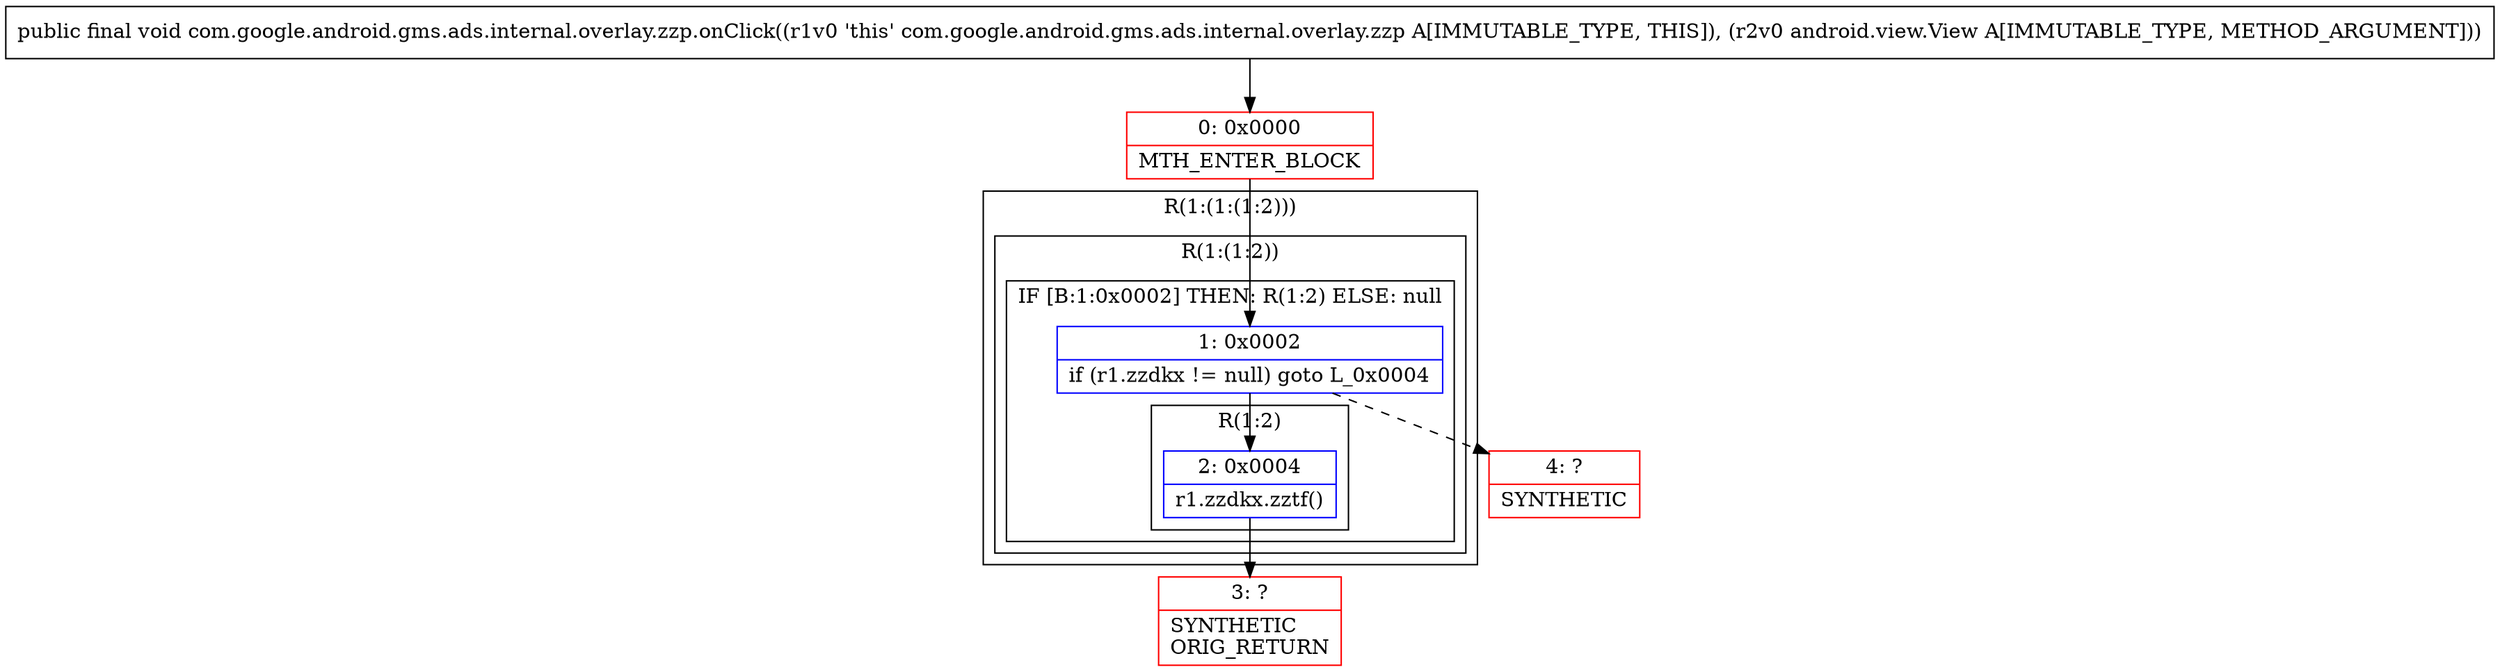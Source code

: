 digraph "CFG forcom.google.android.gms.ads.internal.overlay.zzp.onClick(Landroid\/view\/View;)V" {
subgraph cluster_Region_1194140913 {
label = "R(1:(1:(1:2)))";
node [shape=record,color=blue];
subgraph cluster_Region_262811515 {
label = "R(1:(1:2))";
node [shape=record,color=blue];
subgraph cluster_IfRegion_31511705 {
label = "IF [B:1:0x0002] THEN: R(1:2) ELSE: null";
node [shape=record,color=blue];
Node_1 [shape=record,label="{1\:\ 0x0002|if (r1.zzdkx != null) goto L_0x0004\l}"];
subgraph cluster_Region_1809779815 {
label = "R(1:2)";
node [shape=record,color=blue];
Node_2 [shape=record,label="{2\:\ 0x0004|r1.zzdkx.zztf()\l}"];
}
}
}
}
Node_0 [shape=record,color=red,label="{0\:\ 0x0000|MTH_ENTER_BLOCK\l}"];
Node_3 [shape=record,color=red,label="{3\:\ ?|SYNTHETIC\lORIG_RETURN\l}"];
Node_4 [shape=record,color=red,label="{4\:\ ?|SYNTHETIC\l}"];
MethodNode[shape=record,label="{public final void com.google.android.gms.ads.internal.overlay.zzp.onClick((r1v0 'this' com.google.android.gms.ads.internal.overlay.zzp A[IMMUTABLE_TYPE, THIS]), (r2v0 android.view.View A[IMMUTABLE_TYPE, METHOD_ARGUMENT])) }"];
MethodNode -> Node_0;
Node_1 -> Node_2;
Node_1 -> Node_4[style=dashed];
Node_2 -> Node_3;
Node_0 -> Node_1;
}


